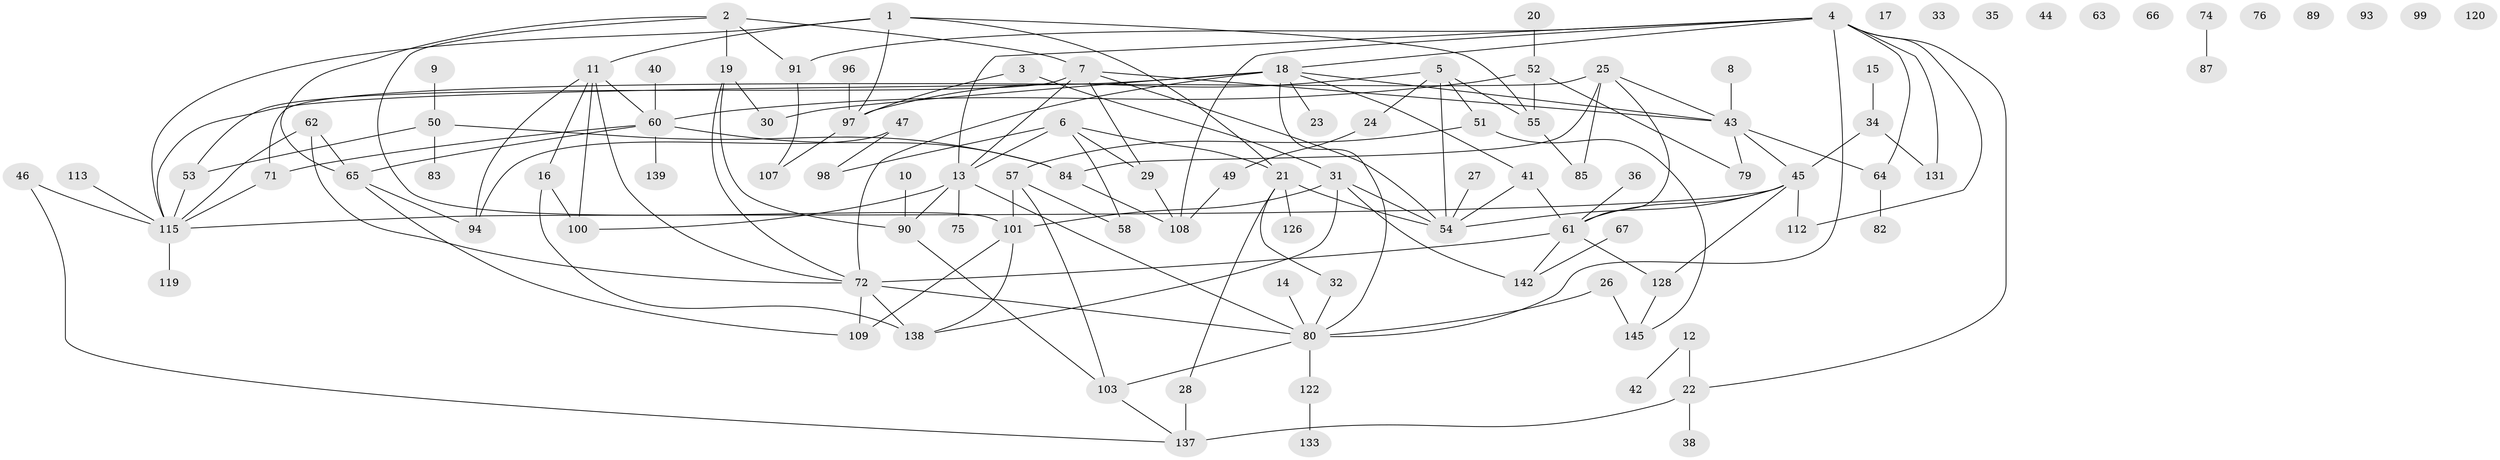 // Generated by graph-tools (version 1.1) at 2025/23/03/03/25 07:23:28]
// undirected, 104 vertices, 152 edges
graph export_dot {
graph [start="1"]
  node [color=gray90,style=filled];
  1 [super="+88"];
  2 [super="+114"];
  3 [super="+110"];
  4 [super="+37"];
  5 [super="+56"];
  6;
  7 [super="+86"];
  8;
  9;
  10;
  11 [super="+148"];
  12;
  13 [super="+140"];
  14 [super="+48"];
  15;
  16 [super="+144"];
  17;
  18 [super="+106"];
  19 [super="+117"];
  20;
  21 [super="+39"];
  22 [super="+111"];
  23;
  24 [super="+121"];
  25 [super="+70"];
  26;
  27;
  28;
  29 [super="+95"];
  30;
  31 [super="+59"];
  32;
  33;
  34;
  35;
  36;
  38 [super="+123"];
  40;
  41;
  42;
  43 [super="+135"];
  44;
  45 [super="+92"];
  46;
  47 [super="+105"];
  49;
  50 [super="+134"];
  51 [super="+146"];
  52 [super="+78"];
  53;
  54 [super="+104"];
  55 [super="+68"];
  57 [super="+141"];
  58;
  60 [super="+143"];
  61 [super="+81"];
  62;
  63;
  64;
  65 [super="+77"];
  66;
  67 [super="+69"];
  71 [super="+136"];
  72 [super="+73"];
  74;
  75;
  76;
  79;
  80 [super="+116"];
  82;
  83;
  84 [super="+124"];
  85;
  87;
  89;
  90 [super="+102"];
  91;
  93;
  94 [super="+130"];
  96;
  97 [super="+132"];
  98;
  99;
  100;
  101 [super="+118"];
  103 [super="+125"];
  107;
  108;
  109;
  112;
  113;
  115 [super="+129"];
  119 [super="+147"];
  120;
  122 [super="+127"];
  126;
  128;
  131;
  133;
  137 [super="+149"];
  138;
  139;
  142;
  145;
  1 -- 55;
  1 -- 11;
  1 -- 21;
  1 -- 97;
  1 -- 115;
  2 -- 7;
  2 -- 101;
  2 -- 91;
  2 -- 19;
  2 -- 65;
  3 -- 31;
  3 -- 97;
  4 -- 13;
  4 -- 22;
  4 -- 91;
  4 -- 131;
  4 -- 64;
  4 -- 80;
  4 -- 18;
  4 -- 112;
  4 -- 108;
  5 -- 24;
  5 -- 97;
  5 -- 51;
  5 -- 54;
  5 -- 55;
  6 -- 13;
  6 -- 21;
  6 -- 29;
  6 -- 58;
  6 -- 98;
  7 -- 29;
  7 -- 53;
  7 -- 43;
  7 -- 13;
  7 -- 54;
  8 -- 43;
  9 -- 50;
  10 -- 90;
  11 -- 72;
  11 -- 100;
  11 -- 60;
  11 -- 16;
  11 -- 94;
  12 -- 22;
  12 -- 42;
  13 -- 75;
  13 -- 80;
  13 -- 100;
  13 -- 90;
  14 -- 80;
  15 -- 34;
  16 -- 100;
  16 -- 138;
  18 -- 23;
  18 -- 30;
  18 -- 41;
  18 -- 43;
  18 -- 80;
  18 -- 115;
  18 -- 72;
  19 -- 30;
  19 -- 90;
  19 -- 72;
  20 -- 52;
  21 -- 32;
  21 -- 54;
  21 -- 28;
  21 -- 126;
  22 -- 137 [weight=2];
  22 -- 38;
  24 -- 49;
  25 -- 85;
  25 -- 61;
  25 -- 84;
  25 -- 43;
  25 -- 71;
  26 -- 80;
  26 -- 145;
  27 -- 54;
  28 -- 137;
  29 -- 108;
  31 -- 138;
  31 -- 142;
  31 -- 101;
  31 -- 54;
  32 -- 80;
  34 -- 45;
  34 -- 131;
  36 -- 61;
  40 -- 60;
  41 -- 54;
  41 -- 61;
  43 -- 45;
  43 -- 79;
  43 -- 64;
  45 -- 61;
  45 -- 112;
  45 -- 128;
  45 -- 115;
  45 -- 54;
  46 -- 115;
  46 -- 137;
  47 -- 98;
  47 -- 94;
  49 -- 108;
  50 -- 84;
  50 -- 83;
  50 -- 53;
  51 -- 57;
  51 -- 145;
  52 -- 55;
  52 -- 79;
  52 -- 60;
  53 -- 115;
  55 -- 85;
  57 -- 58;
  57 -- 101;
  57 -- 103;
  60 -- 139;
  60 -- 84;
  60 -- 65;
  60 -- 71;
  61 -- 128;
  61 -- 142;
  61 -- 72;
  62 -- 65;
  62 -- 72;
  62 -- 115;
  64 -- 82;
  65 -- 109;
  65 -- 94;
  67 -- 142;
  71 -- 115;
  72 -- 80;
  72 -- 109;
  72 -- 138;
  74 -- 87;
  80 -- 103;
  80 -- 122;
  84 -- 108;
  90 -- 103;
  91 -- 107;
  96 -- 97;
  97 -- 107;
  101 -- 138;
  101 -- 109;
  103 -- 137;
  113 -- 115;
  115 -- 119;
  122 -- 133;
  128 -- 145;
}
